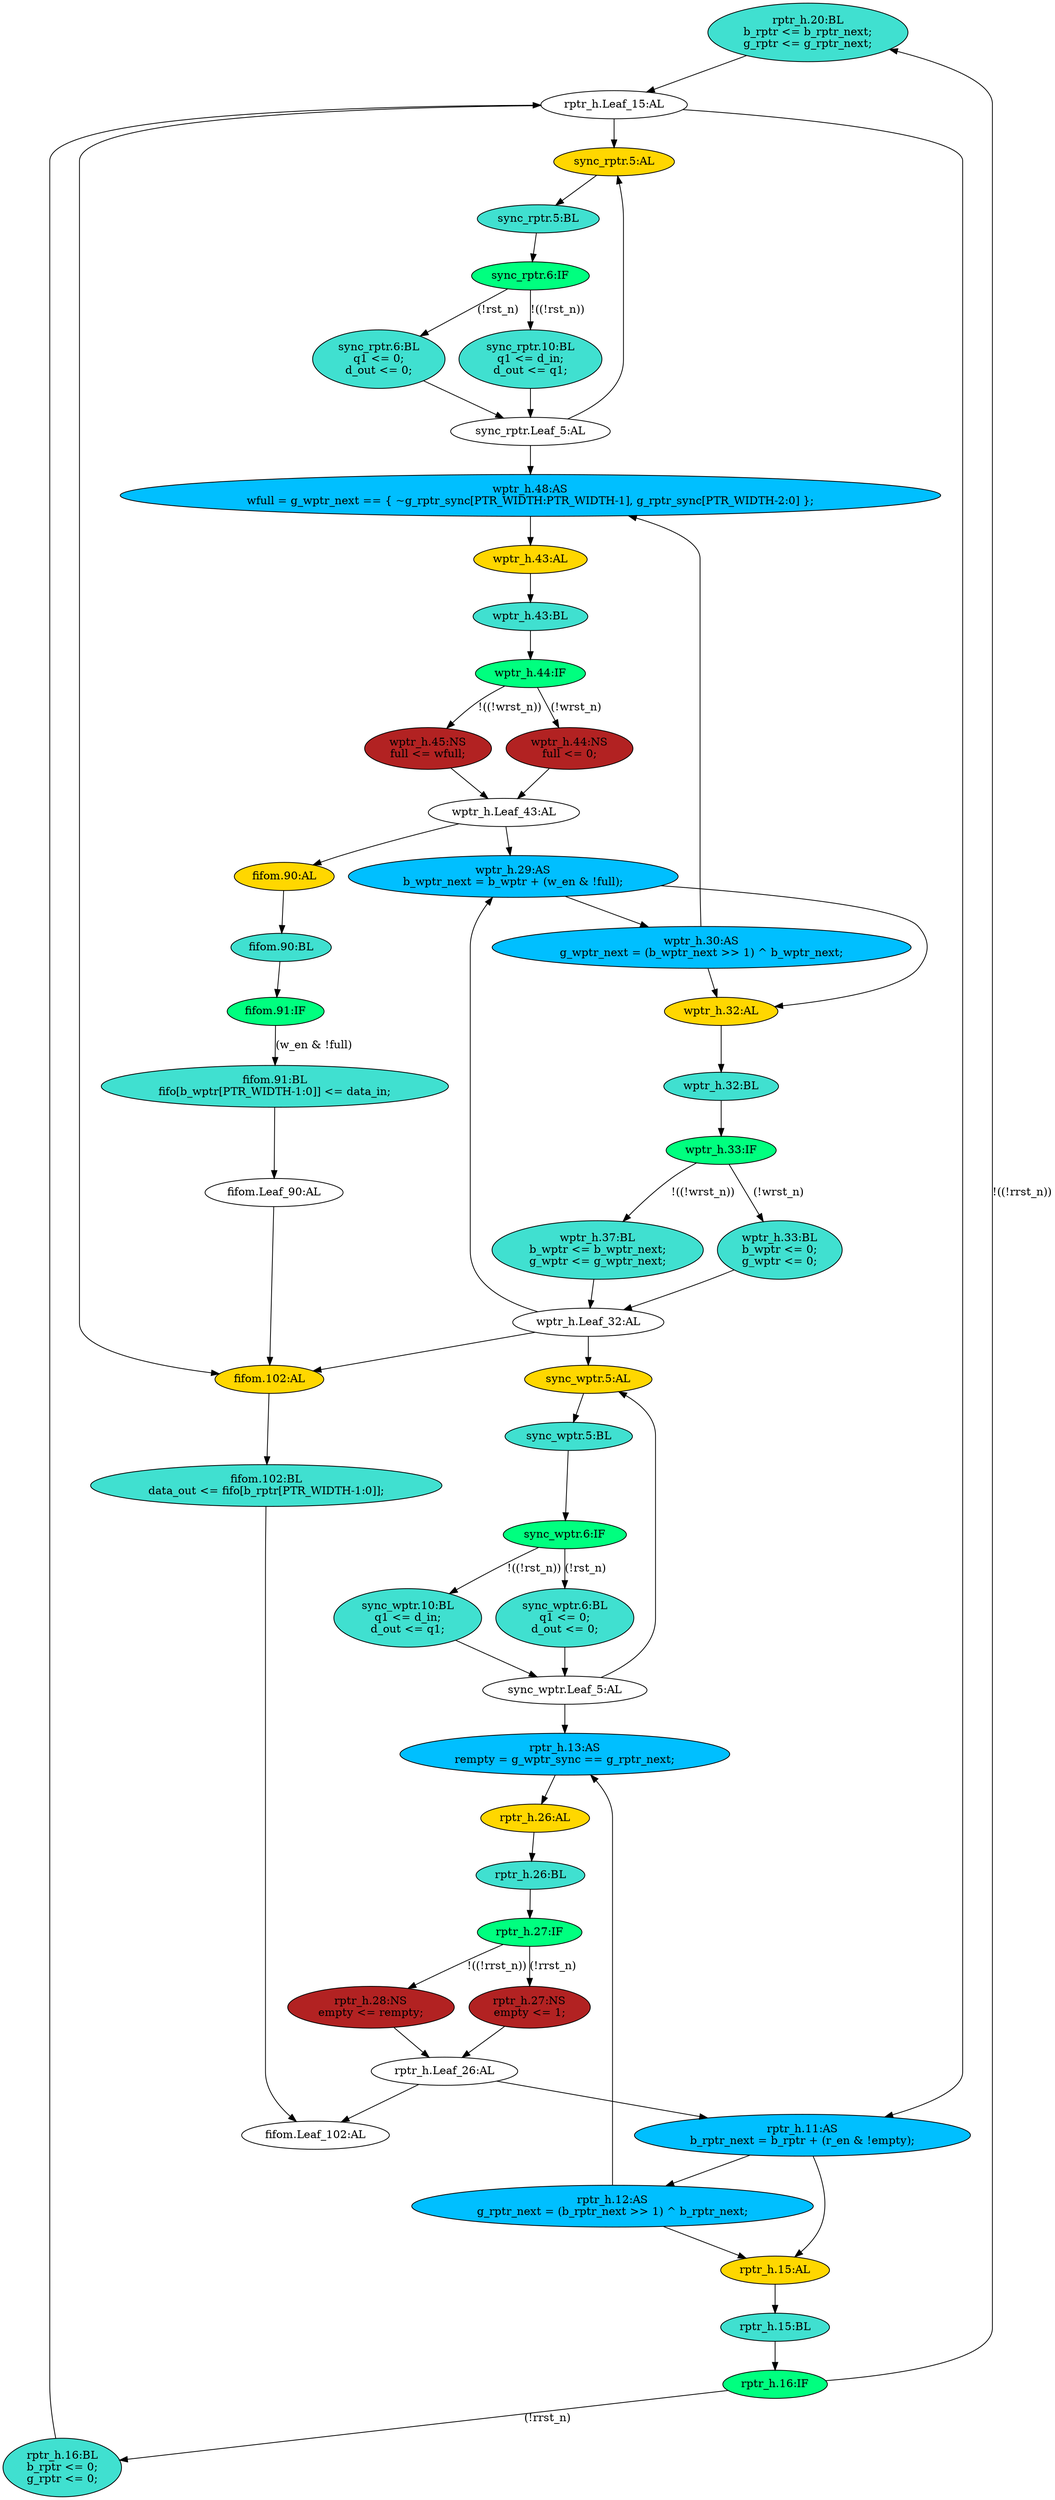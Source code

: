 strict digraph "compose( ,  )" {
	node [label="\N"];
	"rptr_h.20:BL"	 [ast="<pyverilog.vparser.ast.Block object at 0x7fe970765950>",
		fillcolor=turquoise,
		label="rptr_h.20:BL
b_rptr <= b_rptr_next;
g_rptr <= g_rptr_next;",
		statements="[<pyverilog.vparser.ast.NonblockingSubstitution object at 0x7fe970765c10>, <pyverilog.vparser.ast.NonblockingSubstitution object \
at 0x7fe970765b10>]",
		style=filled,
		typ=Block];
	"rptr_h.Leaf_15:AL"	 [def_var="['b_rptr', 'g_rptr']",
		label="rptr_h.Leaf_15:AL"];
	"rptr_h.20:BL" -> "rptr_h.Leaf_15:AL"	 [cond="[]",
		lineno=None];
	"sync_wptr.6:IF"	 [ast="<pyverilog.vparser.ast.IfStatement object at 0x7fe97076e110>",
		fillcolor=springgreen,
		label="sync_wptr.6:IF",
		statements="[]",
		style=filled,
		typ=IfStatement];
	"sync_wptr.10:BL"	 [ast="<pyverilog.vparser.ast.Block object at 0x7fe97077f3d0>",
		fillcolor=turquoise,
		label="sync_wptr.10:BL
q1 <= d_in;
d_out <= q1;",
		statements="[<pyverilog.vparser.ast.NonblockingSubstitution object at 0x7fe97077f290>, <pyverilog.vparser.ast.NonblockingSubstitution object \
at 0x7fe970769510>]",
		style=filled,
		typ=Block];
	"sync_wptr.6:IF" -> "sync_wptr.10:BL"	 [cond="['rst_n']",
		label="!((!rst_n))",
		lineno=6];
	"sync_wptr.6:BL"	 [ast="<pyverilog.vparser.ast.Block object at 0x7fe970714550>",
		fillcolor=turquoise,
		label="sync_wptr.6:BL
q1 <= 0;
d_out <= 0;",
		statements="[<pyverilog.vparser.ast.NonblockingSubstitution object at 0x7fe970714290>, <pyverilog.vparser.ast.NonblockingSubstitution object \
at 0x7fe97076e990>]",
		style=filled,
		typ=Block];
	"sync_wptr.6:IF" -> "sync_wptr.6:BL"	 [cond="['rst_n']",
		label="(!rst_n)",
		lineno=6];
	"wptr_h.43:AL"	 [ast="<pyverilog.vparser.ast.Always object at 0x7fe97075a650>",
		clk_sens=False,
		fillcolor=gold,
		label="wptr_h.43:AL",
		sens="['wclk', 'wrst_n']",
		statements="[]",
		style=filled,
		typ=Always,
		use_var="['wfull', 'wrst_n']"];
	"wptr_h.43:BL"	 [ast="<pyverilog.vparser.ast.Block object at 0x7fe97075a6d0>",
		fillcolor=turquoise,
		label="wptr_h.43:BL",
		statements="[]",
		style=filled,
		typ=Block];
	"wptr_h.43:AL" -> "wptr_h.43:BL"	 [cond="[]",
		lineno=None];
	"sync_rptr.Leaf_5:AL"	 [def_var="['q1', 'd_out']",
		label="sync_rptr.Leaf_5:AL"];
	"wptr_h.48:AS"	 [ast="<pyverilog.vparser.ast.Assign object at 0x7fe97075ae90>",
		def_var="['wfull']",
		fillcolor=deepskyblue,
		label="wptr_h.48:AS
wfull = g_wptr_next == { ~g_rptr_sync[PTR_WIDTH:PTR_WIDTH-1], g_rptr_sync[PTR_WIDTH-2:0] };",
		statements="[]",
		style=filled,
		typ=Assign,
		use_var="['g_wptr_next', 'g_rptr_sync', 'g_rptr_sync', 'PTR_WIDTH']"];
	"sync_rptr.Leaf_5:AL" -> "wptr_h.48:AS";
	"sync_rptr.5:AL"	 [ast="<pyverilog.vparser.ast.Always object at 0x7fe970765550>",
		clk_sens=False,
		fillcolor=gold,
		label="sync_rptr.5:AL",
		sens="['clk']",
		statements="[]",
		style=filled,
		typ=Always,
		use_var="['q1', 'rst_n', 'd_in']"];
	"sync_rptr.Leaf_5:AL" -> "sync_rptr.5:AL";
	"rptr_h.13:AS"	 [ast="<pyverilog.vparser.ast.Assign object at 0x7fe96fc73790>",
		def_var="['rempty']",
		fillcolor=deepskyblue,
		label="rptr_h.13:AS
rempty = g_wptr_sync == g_rptr_next;",
		statements="[]",
		style=filled,
		typ=Assign,
		use_var="['g_wptr_sync', 'g_rptr_next']"];
	"rptr_h.26:AL"	 [ast="<pyverilog.vparser.ast.Always object at 0x7fe970765110>",
		clk_sens=False,
		fillcolor=gold,
		label="rptr_h.26:AL",
		sens="['rclk', 'rrst_n']",
		statements="[]",
		style=filled,
		typ=Always,
		use_var="['rrst_n', 'rempty']"];
	"rptr_h.13:AS" -> "rptr_h.26:AL";
	"wptr_h.37:BL"	 [ast="<pyverilog.vparser.ast.Block object at 0x7fe97075a350>",
		fillcolor=turquoise,
		label="wptr_h.37:BL
b_wptr <= b_wptr_next;
g_wptr <= g_wptr_next;",
		statements="[<pyverilog.vparser.ast.NonblockingSubstitution object at 0x7fe97075a390>, <pyverilog.vparser.ast.NonblockingSubstitution object \
at 0x7fe97075a4d0>]",
		style=filled,
		typ=Block];
	"wptr_h.Leaf_32:AL"	 [def_var="['g_wptr', 'b_wptr']",
		label="wptr_h.Leaf_32:AL"];
	"wptr_h.37:BL" -> "wptr_h.Leaf_32:AL"	 [cond="[]",
		lineno=None];
	"sync_wptr.5:AL"	 [ast="<pyverilog.vparser.ast.Always object at 0x7fe970765550>",
		clk_sens=False,
		fillcolor=gold,
		label="sync_wptr.5:AL",
		sens="['clk']",
		statements="[]",
		style=filled,
		typ=Always,
		use_var="['q1', 'rst_n', 'd_in']"];
	"sync_wptr.5:BL"	 [ast="<pyverilog.vparser.ast.Block object at 0x7fe970765190>",
		fillcolor=turquoise,
		label="sync_wptr.5:BL",
		statements="[]",
		style=filled,
		typ=Block];
	"sync_wptr.5:AL" -> "sync_wptr.5:BL"	 [cond="[]",
		lineno=None];
	"rptr_h.Leaf_26:AL"	 [def_var="['empty']",
		label="rptr_h.Leaf_26:AL"];
	"fifom.Leaf_102:AL"	 [def_var="['data_out']",
		label="fifom.Leaf_102:AL"];
	"rptr_h.Leaf_26:AL" -> "fifom.Leaf_102:AL";
	"rptr_h.11:AS"	 [ast="<pyverilog.vparser.ast.Assign object at 0x7fe96fc57b50>",
		def_var="['b_rptr_next']",
		fillcolor=deepskyblue,
		label="rptr_h.11:AS
b_rptr_next = b_rptr + (r_en & !empty);",
		statements="[]",
		style=filled,
		typ=Assign,
		use_var="['b_rptr', 'r_en', 'empty']"];
	"rptr_h.Leaf_26:AL" -> "rptr_h.11:AS";
	"rptr_h.26:BL"	 [ast="<pyverilog.vparser.ast.Block object at 0x7fe970765b90>",
		fillcolor=turquoise,
		label="rptr_h.26:BL",
		statements="[]",
		style=filled,
		typ=Block];
	"rptr_h.27:IF"	 [ast="<pyverilog.vparser.ast.IfStatement object at 0x7fe9707657d0>",
		fillcolor=springgreen,
		label="rptr_h.27:IF",
		statements="[]",
		style=filled,
		typ=IfStatement];
	"rptr_h.26:BL" -> "rptr_h.27:IF"	 [cond="[]",
		lineno=None];
	"sync_rptr.10:BL"	 [ast="<pyverilog.vparser.ast.Block object at 0x7fe97077f3d0>",
		fillcolor=turquoise,
		label="sync_rptr.10:BL
q1 <= d_in;
d_out <= q1;",
		statements="[<pyverilog.vparser.ast.NonblockingSubstitution object at 0x7fe97077f290>, <pyverilog.vparser.ast.NonblockingSubstitution object \
at 0x7fe970769510>]",
		style=filled,
		typ=Block];
	"sync_rptr.10:BL" -> "sync_rptr.Leaf_5:AL"	 [cond="[]",
		lineno=None];
	"rptr_h.16:BL"	 [ast="<pyverilog.vparser.ast.Block object at 0x7fe970765f50>",
		fillcolor=turquoise,
		label="rptr_h.16:BL
b_rptr <= 0;
g_rptr <= 0;",
		statements="[<pyverilog.vparser.ast.NonblockingSubstitution object at 0x7fe970765250>, <pyverilog.vparser.ast.NonblockingSubstitution object \
at 0x7fe970765f90>]",
		style=filled,
		typ=Block];
	"rptr_h.16:BL" -> "rptr_h.Leaf_15:AL"	 [cond="[]",
		lineno=None];
	"sync_wptr.Leaf_5:AL"	 [def_var="['q1', 'd_out']",
		label="sync_wptr.Leaf_5:AL"];
	"sync_wptr.Leaf_5:AL" -> "rptr_h.13:AS";
	"sync_wptr.Leaf_5:AL" -> "sync_wptr.5:AL";
	"rptr_h.12:AS"	 [ast="<pyverilog.vparser.ast.Assign object at 0x7fe96fc73250>",
		def_var="['g_rptr_next']",
		fillcolor=deepskyblue,
		label="rptr_h.12:AS
g_rptr_next = (b_rptr_next >> 1) ^ b_rptr_next;",
		statements="[]",
		style=filled,
		typ=Assign,
		use_var="['b_rptr_next', 'b_rptr_next']"];
	"rptr_h.12:AS" -> "rptr_h.13:AS";
	"rptr_h.15:AL"	 [ast="<pyverilog.vparser.ast.Always object at 0x7fe99188ec50>",
		clk_sens=False,
		fillcolor=gold,
		label="rptr_h.15:AL",
		sens="['rclk', 'rrst_n']",
		statements="[]",
		style=filled,
		typ=Always,
		use_var="['b_rptr_next', 'rrst_n', 'g_rptr_next']"];
	"rptr_h.12:AS" -> "rptr_h.15:AL";
	"wptr_h.44:IF"	 [ast="<pyverilog.vparser.ast.IfStatement object at 0x7fe97075a890>",
		fillcolor=springgreen,
		label="wptr_h.44:IF",
		statements="[]",
		style=filled,
		typ=IfStatement];
	"wptr_h.45:NS"	 [ast="<pyverilog.vparser.ast.NonblockingSubstitution object at 0x7fe97075a9d0>",
		fillcolor=firebrick,
		label="wptr_h.45:NS
full <= wfull;",
		statements="[<pyverilog.vparser.ast.NonblockingSubstitution object at 0x7fe97075a9d0>]",
		style=filled,
		typ=NonblockingSubstitution];
	"wptr_h.44:IF" -> "wptr_h.45:NS"	 [cond="['wrst_n']",
		label="!((!wrst_n))",
		lineno=44];
	"wptr_h.44:NS"	 [ast="<pyverilog.vparser.ast.NonblockingSubstitution object at 0x7fe97075a850>",
		fillcolor=firebrick,
		label="wptr_h.44:NS
full <= 0;",
		statements="[<pyverilog.vparser.ast.NonblockingSubstitution object at 0x7fe97075a850>]",
		style=filled,
		typ=NonblockingSubstitution];
	"wptr_h.44:IF" -> "wptr_h.44:NS"	 [cond="['wrst_n']",
		label="(!wrst_n)",
		lineno=44];
	"rptr_h.26:AL" -> "rptr_h.26:BL"	 [cond="[]",
		lineno=None];
	"rptr_h.28:NS"	 [ast="<pyverilog.vparser.ast.NonblockingSubstitution object at 0x7fe9707650d0>",
		fillcolor=firebrick,
		label="rptr_h.28:NS
empty <= rempty;",
		statements="[<pyverilog.vparser.ast.NonblockingSubstitution object at 0x7fe9707650d0>]",
		style=filled,
		typ=NonblockingSubstitution];
	"rptr_h.28:NS" -> "rptr_h.Leaf_26:AL"	 [cond="[]",
		lineno=None];
	"wptr_h.43:BL" -> "wptr_h.44:IF"	 [cond="[]",
		lineno=None];
	"wptr_h.30:AS"	 [ast="<pyverilog.vparser.ast.Assign object at 0x7fe970620710>",
		def_var="['g_wptr_next']",
		fillcolor=deepskyblue,
		label="wptr_h.30:AS
g_wptr_next = (b_wptr_next >> 1) ^ b_wptr_next;",
		statements="[]",
		style=filled,
		typ=Assign,
		use_var="['b_wptr_next', 'b_wptr_next']"];
	"wptr_h.32:AL"	 [ast="<pyverilog.vparser.ast.Always object at 0x7fe970620f90>",
		clk_sens=False,
		fillcolor=gold,
		label="wptr_h.32:AL",
		sens="['wclk', 'wrst_n']",
		statements="[]",
		style=filled,
		typ=Always,
		use_var="['g_wptr_next', 'b_wptr_next', 'wrst_n']"];
	"wptr_h.30:AS" -> "wptr_h.32:AL";
	"wptr_h.30:AS" -> "wptr_h.48:AS";
	"wptr_h.Leaf_43:AL"	 [def_var="['full']",
		label="wptr_h.Leaf_43:AL"];
	"wptr_h.45:NS" -> "wptr_h.Leaf_43:AL"	 [cond="[]",
		lineno=None];
	"wptr_h.33:IF"	 [ast="<pyverilog.vparser.ast.IfStatement object at 0x7fe97075a250>",
		fillcolor=springgreen,
		label="wptr_h.33:IF",
		statements="[]",
		style=filled,
		typ=IfStatement];
	"wptr_h.33:IF" -> "wptr_h.37:BL"	 [cond="['wrst_n']",
		label="!((!wrst_n))",
		lineno=33];
	"wptr_h.33:BL"	 [ast="<pyverilog.vparser.ast.Block object at 0x7fe97075a050>",
		fillcolor=turquoise,
		label="wptr_h.33:BL
b_wptr <= 0;
g_wptr <= 0;",
		statements="[<pyverilog.vparser.ast.NonblockingSubstitution object at 0x7fe97075a090>, <pyverilog.vparser.ast.NonblockingSubstitution object \
at 0x7fe97075a1d0>]",
		style=filled,
		typ=Block];
	"wptr_h.33:IF" -> "wptr_h.33:BL"	 [cond="['wrst_n']",
		label="(!wrst_n)",
		lineno=33];
	"wptr_h.44:NS" -> "wptr_h.Leaf_43:AL"	 [cond="[]",
		lineno=None];
	"rptr_h.27:IF" -> "rptr_h.28:NS"	 [cond="['rrst_n']",
		label="!((!rrst_n))",
		lineno=27];
	"rptr_h.27:NS"	 [ast="<pyverilog.vparser.ast.NonblockingSubstitution object at 0x7fe970765e50>",
		fillcolor=firebrick,
		label="rptr_h.27:NS
empty <= 1;",
		statements="[<pyverilog.vparser.ast.NonblockingSubstitution object at 0x7fe970765e50>]",
		style=filled,
		typ=NonblockingSubstitution];
	"rptr_h.27:IF" -> "rptr_h.27:NS"	 [cond="['rrst_n']",
		label="(!rrst_n)",
		lineno=27];
	"rptr_h.27:NS" -> "rptr_h.Leaf_26:AL"	 [cond="[]",
		lineno=None];
	"fifom.91:IF"	 [ast="<pyverilog.vparser.ast.IfStatement object at 0x7fe9703180d0>",
		fillcolor=springgreen,
		label="fifom.91:IF",
		statements="[]",
		style=filled,
		typ=IfStatement];
	"fifom.91:BL"	 [ast="<pyverilog.vparser.ast.Block object at 0x7fe9703183d0>",
		fillcolor=turquoise,
		label="fifom.91:BL
fifo[b_wptr[PTR_WIDTH-1:0]] <= data_in;",
		statements="[<pyverilog.vparser.ast.NonblockingSubstitution object at 0x7fe970318410>]",
		style=filled,
		typ=Block];
	"fifom.91:IF" -> "fifom.91:BL"	 [cond="['w_en', 'full']",
		label="(w_en & !full)",
		lineno=91];
	"wptr_h.32:BL"	 [ast="<pyverilog.vparser.ast.Block object at 0x7fe970620e50>",
		fillcolor=turquoise,
		label="wptr_h.32:BL",
		statements="[]",
		style=filled,
		typ=Block];
	"wptr_h.32:AL" -> "wptr_h.32:BL"	 [cond="[]",
		lineno=None];
	"wptr_h.48:AS" -> "wptr_h.43:AL";
	"fifom.102:BL"	 [ast="<pyverilog.vparser.ast.Block object at 0x7fe9703187d0>",
		fillcolor=turquoise,
		label="fifom.102:BL
data_out <= fifo[b_rptr[PTR_WIDTH-1:0]];",
		statements="[<pyverilog.vparser.ast.NonblockingSubstitution object at 0x7fe970318810>]",
		style=filled,
		typ=Block];
	"fifom.102:BL" -> "fifom.Leaf_102:AL"	 [cond="[]",
		lineno=None];
	"fifom.90:BL"	 [ast="<pyverilog.vparser.ast.Block object at 0x7fe970756f90>",
		fillcolor=turquoise,
		label="fifom.90:BL",
		statements="[]",
		style=filled,
		typ=Block];
	"fifom.90:BL" -> "fifom.91:IF"	 [cond="[]",
		lineno=None];
	"sync_rptr.6:BL"	 [ast="<pyverilog.vparser.ast.Block object at 0x7fe970714550>",
		fillcolor=turquoise,
		label="sync_rptr.6:BL
q1 <= 0;
d_out <= 0;",
		statements="[<pyverilog.vparser.ast.NonblockingSubstitution object at 0x7fe970714290>, <pyverilog.vparser.ast.NonblockingSubstitution object \
at 0x7fe97076e990>]",
		style=filled,
		typ=Block];
	"sync_rptr.6:BL" -> "sync_rptr.Leaf_5:AL"	 [cond="[]",
		lineno=None];
	"wptr_h.29:AS"	 [ast="<pyverilog.vparser.ast.Assign object at 0x7fe970620650>",
		def_var="['b_wptr_next']",
		fillcolor=deepskyblue,
		label="wptr_h.29:AS
b_wptr_next = b_wptr + (w_en & !full);",
		statements="[]",
		style=filled,
		typ=Assign,
		use_var="['b_wptr', 'w_en', 'full']"];
	"wptr_h.29:AS" -> "wptr_h.30:AS";
	"wptr_h.29:AS" -> "wptr_h.32:AL";
	"sync_rptr.5:BL"	 [ast="<pyverilog.vparser.ast.Block object at 0x7fe970765190>",
		fillcolor=turquoise,
		label="sync_rptr.5:BL",
		statements="[]",
		style=filled,
		typ=Block];
	"sync_rptr.6:IF"	 [ast="<pyverilog.vparser.ast.IfStatement object at 0x7fe97076e110>",
		fillcolor=springgreen,
		label="sync_rptr.6:IF",
		statements="[]",
		style=filled,
		typ=IfStatement];
	"sync_rptr.5:BL" -> "sync_rptr.6:IF"	 [cond="[]",
		lineno=None];
	"sync_wptr.10:BL" -> "sync_wptr.Leaf_5:AL"	 [cond="[]",
		lineno=None];
	"rptr_h.16:IF"	 [ast="<pyverilog.vparser.ast.IfStatement object at 0x7fe9707652d0>",
		fillcolor=springgreen,
		label="rptr_h.16:IF",
		statements="[]",
		style=filled,
		typ=IfStatement];
	"rptr_h.16:IF" -> "rptr_h.20:BL"	 [cond="['rrst_n']",
		label="!((!rrst_n))",
		lineno=16];
	"rptr_h.16:IF" -> "rptr_h.16:BL"	 [cond="['rrst_n']",
		label="(!rrst_n)",
		lineno=16];
	"fifom.Leaf_90:AL"	 [def_var="['fifo']",
		label="fifom.Leaf_90:AL"];
	"fifom.91:BL" -> "fifom.Leaf_90:AL"	 [cond="[]",
		lineno=None];
	"fifom.102:AL"	 [ast="<pyverilog.vparser.ast.Always object at 0x7fe970318590>",
		clk_sens=False,
		fillcolor=gold,
		label="fifom.102:AL",
		sens="['rclk']",
		statements="[]",
		style=filled,
		typ=Always,
		use_var="['b_rptr', 'fifo']"];
	"fifom.Leaf_90:AL" -> "fifom.102:AL";
	"wptr_h.32:BL" -> "wptr_h.33:IF"	 [cond="[]",
		lineno=None];
	"fifom.102:AL" -> "fifom.102:BL"	 [cond="[]",
		lineno=None];
	"rptr_h.15:BL"	 [ast="<pyverilog.vparser.ast.Block object at 0x7fe99188ed50>",
		fillcolor=turquoise,
		label="rptr_h.15:BL",
		statements="[]",
		style=filled,
		typ=Block];
	"rptr_h.15:BL" -> "rptr_h.16:IF"	 [cond="[]",
		lineno=None];
	"wptr_h.Leaf_43:AL" -> "wptr_h.29:AS";
	"fifom.90:AL"	 [ast="<pyverilog.vparser.ast.Always object at 0x7fe970756f10>",
		clk_sens=False,
		fillcolor=gold,
		label="fifom.90:AL",
		sens="['wclk']",
		statements="[]",
		style=filled,
		typ=Always,
		use_var="['w_en', 'data_in', 'full']"];
	"wptr_h.Leaf_43:AL" -> "fifom.90:AL";
	"wptr_h.33:BL" -> "wptr_h.Leaf_32:AL"	 [cond="[]",
		lineno=None];
	"rptr_h.11:AS" -> "rptr_h.12:AS";
	"rptr_h.11:AS" -> "rptr_h.15:AL";
	"fifom.90:AL" -> "fifom.90:BL"	 [cond="[]",
		lineno=None];
	"sync_wptr.5:BL" -> "sync_wptr.6:IF"	 [cond="[]",
		lineno=None];
	"rptr_h.Leaf_15:AL" -> "fifom.102:AL";
	"rptr_h.Leaf_15:AL" -> "rptr_h.11:AS";
	"rptr_h.Leaf_15:AL" -> "sync_rptr.5:AL";
	"wptr_h.Leaf_32:AL" -> "sync_wptr.5:AL";
	"wptr_h.Leaf_32:AL" -> "wptr_h.29:AS";
	"wptr_h.Leaf_32:AL" -> "fifom.102:AL";
	"sync_wptr.6:BL" -> "sync_wptr.Leaf_5:AL"	 [cond="[]",
		lineno=None];
	"sync_rptr.6:IF" -> "sync_rptr.10:BL"	 [cond="['rst_n']",
		label="!((!rst_n))",
		lineno=6];
	"sync_rptr.6:IF" -> "sync_rptr.6:BL"	 [cond="['rst_n']",
		label="(!rst_n)",
		lineno=6];
	"sync_rptr.5:AL" -> "sync_rptr.5:BL"	 [cond="[]",
		lineno=None];
	"rptr_h.15:AL" -> "rptr_h.15:BL"	 [cond="[]",
		lineno=None];
}
